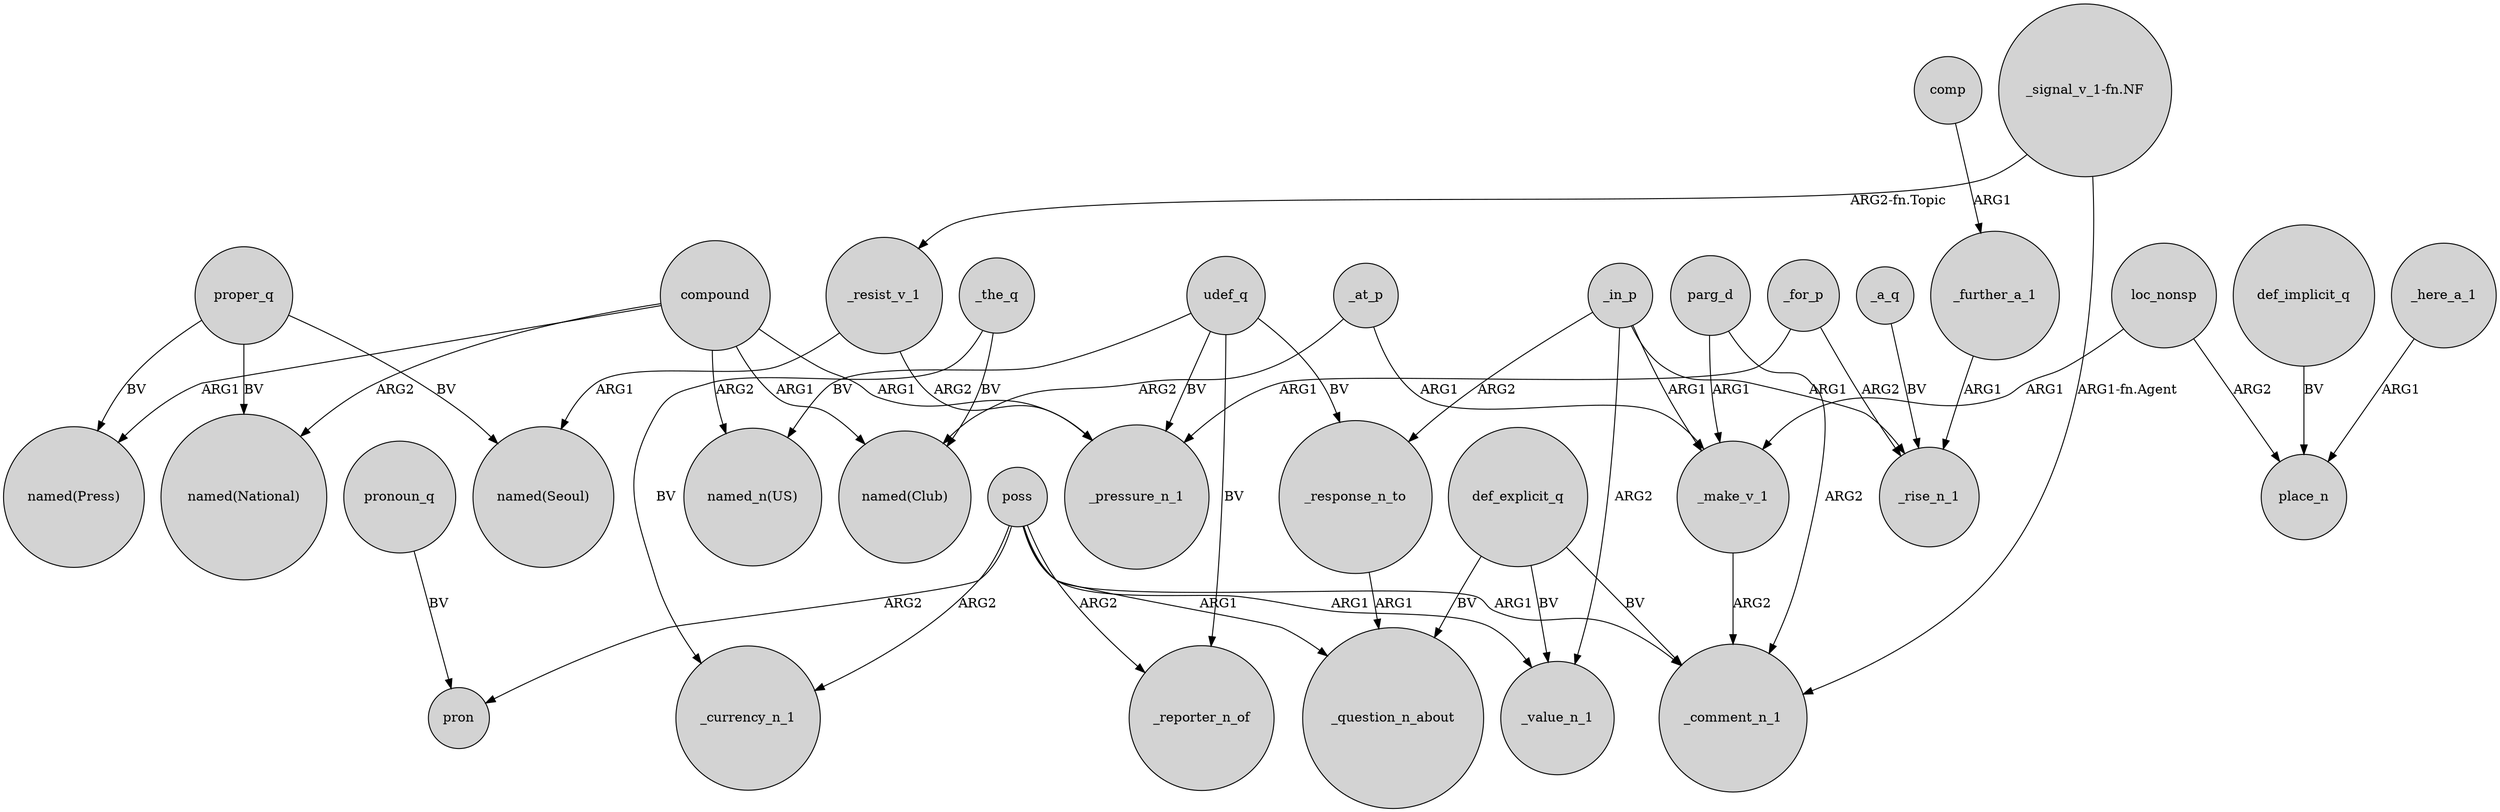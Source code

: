 digraph {
	node [shape=circle style=filled]
	poss -> _comment_n_1 [label=ARG1]
	_resist_v_1 -> "named(Seoul)" [label=ARG1]
	udef_q -> _pressure_n_1 [label=BV]
	_for_p -> _pressure_n_1 [label=ARG1]
	def_explicit_q -> _value_n_1 [label=BV]
	def_explicit_q -> _question_n_about [label=BV]
	udef_q -> "named_n(US)" [label=BV]
	_here_a_1 -> place_n [label=ARG1]
	_at_p -> "named(Club)" [label=ARG2]
	"_signal_v_1-fn.NF" -> _resist_v_1 [label="ARG2-fn.Topic"]
	poss -> pron [label=ARG2]
	proper_q -> "named(Seoul)" [label=BV]
	_a_q -> _rise_n_1 [label=BV]
	_resist_v_1 -> _pressure_n_1 [label=ARG2]
	_in_p -> _value_n_1 [label=ARG2]
	_for_p -> _rise_n_1 [label=ARG2]
	def_implicit_q -> place_n [label=BV]
	poss -> _value_n_1 [label=ARG1]
	compound -> "named_n(US)" [label=ARG2]
	_the_q -> "named(Club)" [label=BV]
	compound -> "named(Club)" [label=ARG1]
	_in_p -> _rise_n_1 [label=ARG1]
	parg_d -> _comment_n_1 [label=ARG2]
	_response_n_to -> _question_n_about [label=ARG1]
	pronoun_q -> pron [label=BV]
	_in_p -> _response_n_to [label=ARG2]
	compound -> "named(National)" [label=ARG2]
	"_signal_v_1-fn.NF" -> _comment_n_1 [label="ARG1-fn.Agent"]
	proper_q -> "named(Press)" [label=BV]
	_further_a_1 -> _rise_n_1 [label=ARG1]
	comp -> _further_a_1 [label=ARG1]
	poss -> _reporter_n_of [label=ARG2]
	loc_nonsp -> _make_v_1 [label=ARG1]
	_in_p -> _make_v_1 [label=ARG1]
	udef_q -> _reporter_n_of [label=BV]
	def_explicit_q -> _comment_n_1 [label=BV]
	compound -> _pressure_n_1 [label=ARG1]
	poss -> _question_n_about [label=ARG1]
	loc_nonsp -> place_n [label=ARG2]
	poss -> _currency_n_1 [label=ARG2]
	parg_d -> _make_v_1 [label=ARG1]
	proper_q -> "named(National)" [label=BV]
	compound -> "named(Press)" [label=ARG1]
	_the_q -> _currency_n_1 [label=BV]
	_at_p -> _make_v_1 [label=ARG1]
	_make_v_1 -> _comment_n_1 [label=ARG2]
	udef_q -> _response_n_to [label=BV]
}
